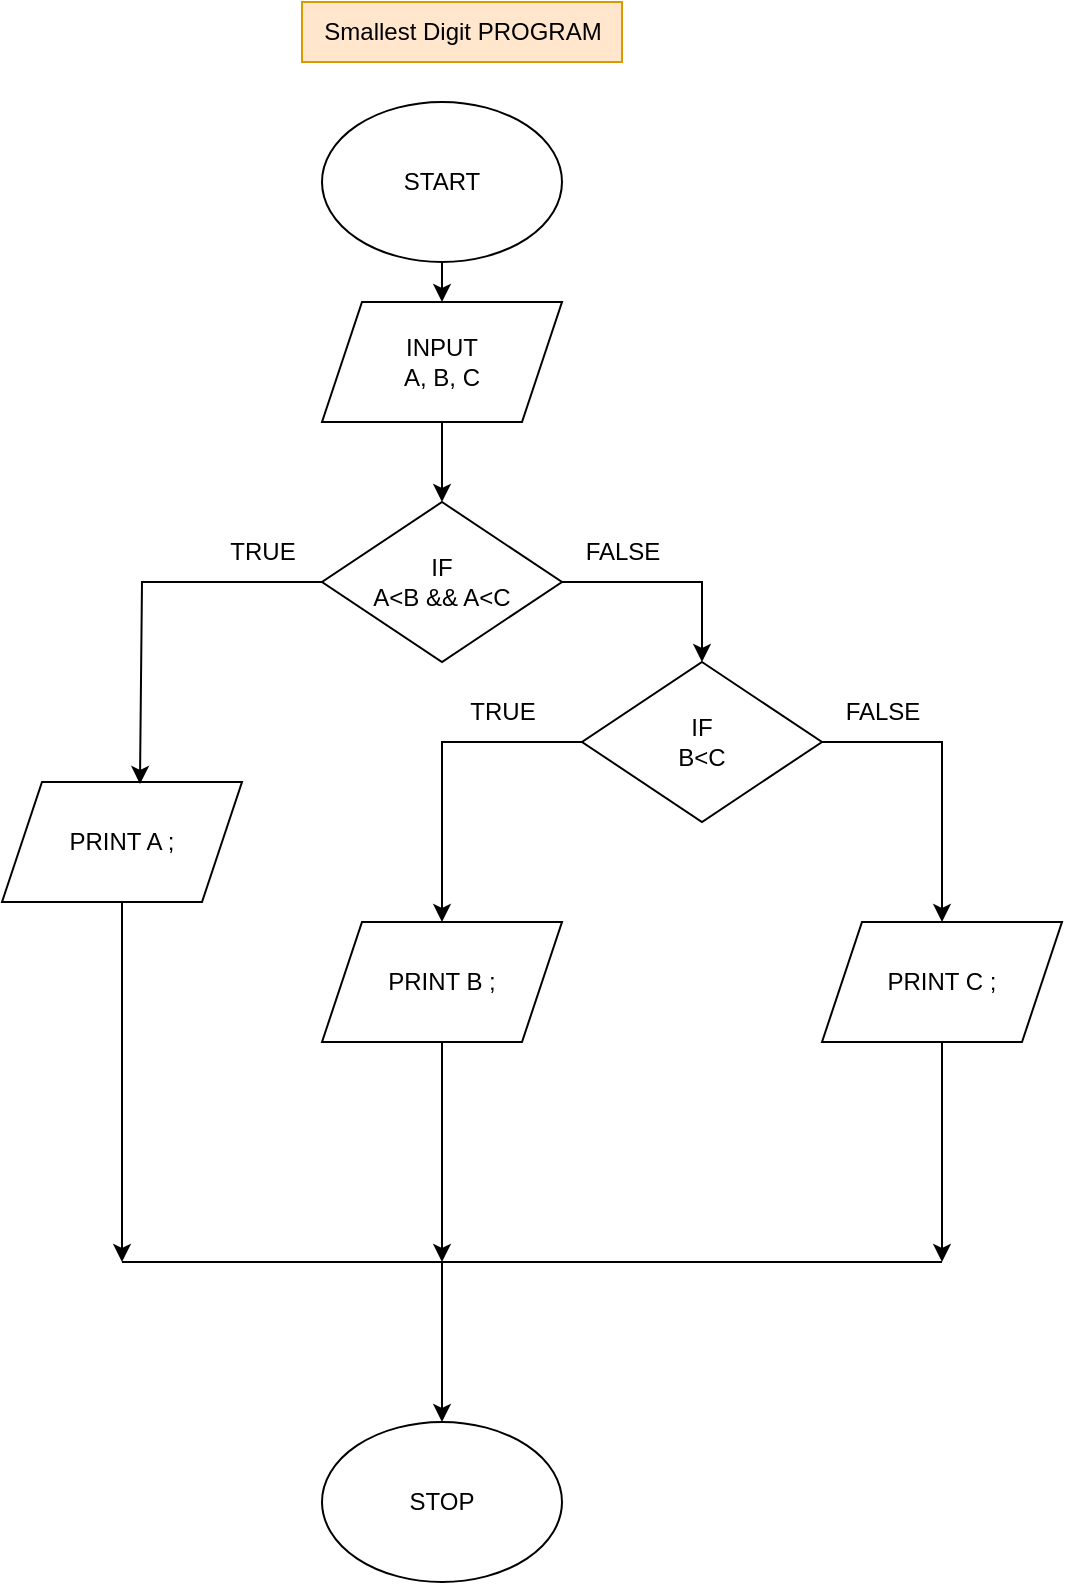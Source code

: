 <mxfile version="20.3.0" type="device"><diagram id="0VyogO4FM-i8yZcJ2f7O" name="Page-1"><mxGraphModel dx="868" dy="553" grid="1" gridSize="10" guides="1" tooltips="1" connect="1" arrows="1" fold="1" page="1" pageScale="1" pageWidth="850" pageHeight="1100" math="0" shadow="0"><root><mxCell id="0"/><mxCell id="1" parent="0"/><mxCell id="vOl9gnMwk8UWy4Q2usAW-1" value="START" style="ellipse;whiteSpace=wrap;html=1;" parent="1" vertex="1"><mxGeometry x="370" y="60" width="120" height="80" as="geometry"/></mxCell><mxCell id="vOl9gnMwk8UWy4Q2usAW-2" value="INPUT&lt;br&gt;A, B, C" style="shape=parallelogram;perimeter=parallelogramPerimeter;whiteSpace=wrap;html=1;fixedSize=1;" parent="1" vertex="1"><mxGeometry x="370" y="160" width="120" height="60" as="geometry"/></mxCell><mxCell id="vOl9gnMwk8UWy4Q2usAW-3" value="IF&lt;br&gt;A&amp;lt;B &amp;amp;&amp;amp; A&amp;lt;C" style="rhombus;whiteSpace=wrap;html=1;" parent="1" vertex="1"><mxGeometry x="370" y="260" width="120" height="80" as="geometry"/></mxCell><mxCell id="vOl9gnMwk8UWy4Q2usAW-4" value="" style="endArrow=classic;html=1;rounded=0;exitX=0.5;exitY=1;exitDx=0;exitDy=0;entryX=0.5;entryY=0;entryDx=0;entryDy=0;" parent="1" source="vOl9gnMwk8UWy4Q2usAW-1" target="vOl9gnMwk8UWy4Q2usAW-2" edge="1"><mxGeometry width="50" height="50" relative="1" as="geometry"><mxPoint x="400" y="300" as="sourcePoint"/><mxPoint x="450" y="250" as="targetPoint"/></mxGeometry></mxCell><mxCell id="vOl9gnMwk8UWy4Q2usAW-6" value="" style="endArrow=classic;html=1;rounded=0;exitX=1;exitY=0.5;exitDx=0;exitDy=0;" parent="1" source="vOl9gnMwk8UWy4Q2usAW-3" edge="1"><mxGeometry width="50" height="50" relative="1" as="geometry"><mxPoint x="370" y="370" as="sourcePoint"/><mxPoint x="560" y="340" as="targetPoint"/><Array as="points"><mxPoint x="560" y="300"/></Array></mxGeometry></mxCell><mxCell id="vOl9gnMwk8UWy4Q2usAW-8" value="PRINT A ;" style="shape=parallelogram;perimeter=parallelogramPerimeter;whiteSpace=wrap;html=1;fixedSize=1;" parent="1" vertex="1"><mxGeometry x="210" y="400" width="120" height="60" as="geometry"/></mxCell><mxCell id="vOl9gnMwk8UWy4Q2usAW-10" value="STOP" style="ellipse;whiteSpace=wrap;html=1;" parent="1" vertex="1"><mxGeometry x="370" y="720" width="120" height="80" as="geometry"/></mxCell><mxCell id="vOl9gnMwk8UWy4Q2usAW-13" value="Smallest Digit PROGRAM" style="text;html=1;align=center;verticalAlign=middle;resizable=0;points=[];autosize=1;strokeColor=#d79b00;fillColor=#ffe6cc;shadow=0;sketch=0;" parent="1" vertex="1"><mxGeometry x="360" y="10" width="160" height="30" as="geometry"/></mxCell><mxCell id="-lyToy9baCZDm5cWeOXE-6" value="FALSE" style="text;html=1;align=center;verticalAlign=middle;resizable=0;points=[];autosize=1;strokeColor=none;fillColor=none;" vertex="1" parent="1"><mxGeometry x="490" y="270" width="60" height="30" as="geometry"/></mxCell><mxCell id="-lyToy9baCZDm5cWeOXE-7" value="" style="endArrow=classic;html=1;rounded=0;exitX=1;exitY=0.5;exitDx=0;exitDy=0;entryX=0.5;entryY=0;entryDx=0;entryDy=0;" edge="1" parent="1" source="-lyToy9baCZDm5cWeOXE-24" target="-lyToy9baCZDm5cWeOXE-26"><mxGeometry width="50" height="50" relative="1" as="geometry"><mxPoint x="560" y="550" as="sourcePoint"/><mxPoint x="560" y="580" as="targetPoint"/><Array as="points"><mxPoint x="680" y="380"/></Array></mxGeometry></mxCell><mxCell id="-lyToy9baCZDm5cWeOXE-9" value="TRUE" style="text;html=1;align=center;verticalAlign=middle;resizable=0;points=[];autosize=1;strokeColor=none;fillColor=none;" vertex="1" parent="1"><mxGeometry x="430" y="350" width="60" height="30" as="geometry"/></mxCell><mxCell id="-lyToy9baCZDm5cWeOXE-12" value="" style="endArrow=classic;html=1;rounded=0;exitX=0.5;exitY=1;exitDx=0;exitDy=0;entryX=0.5;entryY=0;entryDx=0;entryDy=0;" edge="1" parent="1" source="vOl9gnMwk8UWy4Q2usAW-2" target="vOl9gnMwk8UWy4Q2usAW-3"><mxGeometry width="50" height="50" relative="1" as="geometry"><mxPoint x="425" y="310" as="sourcePoint"/><mxPoint x="450" y="350" as="targetPoint"/></mxGeometry></mxCell><mxCell id="-lyToy9baCZDm5cWeOXE-15" value="" style="endArrow=classic;html=1;rounded=0;exitX=0;exitY=0.5;exitDx=0;exitDy=0;entryX=-0.017;entryY=1.033;entryDx=0;entryDy=0;entryPerimeter=0;" edge="1" parent="1" source="vOl9gnMwk8UWy4Q2usAW-3"><mxGeometry width="50" height="50" relative="1" as="geometry"><mxPoint x="400" y="310" as="sourcePoint"/><mxPoint x="278.98" y="400.99" as="targetPoint"/><Array as="points"><mxPoint x="280" y="300"/></Array></mxGeometry></mxCell><mxCell id="-lyToy9baCZDm5cWeOXE-20" value="" style="endArrow=classic;html=1;rounded=0;entryX=0.5;entryY=0;entryDx=0;entryDy=0;exitX=0;exitY=0.5;exitDx=0;exitDy=0;" edge="1" parent="1" source="-lyToy9baCZDm5cWeOXE-24" target="-lyToy9baCZDm5cWeOXE-25"><mxGeometry width="50" height="50" relative="1" as="geometry"><mxPoint x="560" y="450" as="sourcePoint"/><mxPoint x="560" y="470" as="targetPoint"/><Array as="points"><mxPoint x="430" y="380"/></Array></mxGeometry></mxCell><mxCell id="-lyToy9baCZDm5cWeOXE-23" value="TRUE" style="text;html=1;align=center;verticalAlign=middle;resizable=0;points=[];autosize=1;strokeColor=none;fillColor=none;" vertex="1" parent="1"><mxGeometry x="310" y="270" width="60" height="30" as="geometry"/></mxCell><mxCell id="-lyToy9baCZDm5cWeOXE-24" value="IF&lt;br&gt;B&amp;lt;C" style="rhombus;whiteSpace=wrap;html=1;" vertex="1" parent="1"><mxGeometry x="500" y="340" width="120" height="80" as="geometry"/></mxCell><mxCell id="-lyToy9baCZDm5cWeOXE-25" value="PRINT B ;" style="shape=parallelogram;perimeter=parallelogramPerimeter;whiteSpace=wrap;html=1;fixedSize=1;" vertex="1" parent="1"><mxGeometry x="370" y="470" width="120" height="60" as="geometry"/></mxCell><mxCell id="-lyToy9baCZDm5cWeOXE-26" value="PRINT C ;" style="shape=parallelogram;perimeter=parallelogramPerimeter;whiteSpace=wrap;html=1;fixedSize=1;" vertex="1" parent="1"><mxGeometry x="620" y="470" width="120" height="60" as="geometry"/></mxCell><mxCell id="-lyToy9baCZDm5cWeOXE-27" value="" style="endArrow=none;html=1;rounded=0;" edge="1" parent="1"><mxGeometry width="50" height="50" relative="1" as="geometry"><mxPoint x="270" y="640" as="sourcePoint"/><mxPoint x="680" y="640" as="targetPoint"/></mxGeometry></mxCell><mxCell id="-lyToy9baCZDm5cWeOXE-28" value="" style="endArrow=classic;html=1;rounded=0;exitX=0.5;exitY=1;exitDx=0;exitDy=0;" edge="1" parent="1" source="vOl9gnMwk8UWy4Q2usAW-8"><mxGeometry width="50" height="50" relative="1" as="geometry"><mxPoint x="380" y="590" as="sourcePoint"/><mxPoint x="270" y="640" as="targetPoint"/></mxGeometry></mxCell><mxCell id="-lyToy9baCZDm5cWeOXE-29" value="" style="endArrow=classic;html=1;rounded=0;exitX=0.5;exitY=1;exitDx=0;exitDy=0;" edge="1" parent="1" source="-lyToy9baCZDm5cWeOXE-25"><mxGeometry width="50" height="50" relative="1" as="geometry"><mxPoint x="370" y="600" as="sourcePoint"/><mxPoint x="430" y="640" as="targetPoint"/></mxGeometry></mxCell><mxCell id="-lyToy9baCZDm5cWeOXE-30" value="" style="endArrow=classic;html=1;rounded=0;exitX=0.5;exitY=1;exitDx=0;exitDy=0;" edge="1" parent="1" source="-lyToy9baCZDm5cWeOXE-26"><mxGeometry width="50" height="50" relative="1" as="geometry"><mxPoint x="380" y="590" as="sourcePoint"/><mxPoint x="680" y="640" as="targetPoint"/></mxGeometry></mxCell><mxCell id="-lyToy9baCZDm5cWeOXE-31" value="" style="endArrow=classic;html=1;rounded=0;entryX=0.5;entryY=0;entryDx=0;entryDy=0;" edge="1" parent="1" target="vOl9gnMwk8UWy4Q2usAW-10"><mxGeometry width="50" height="50" relative="1" as="geometry"><mxPoint x="430" y="640" as="sourcePoint"/><mxPoint x="430" y="540" as="targetPoint"/></mxGeometry></mxCell><mxCell id="-lyToy9baCZDm5cWeOXE-32" value="FALSE" style="text;html=1;align=center;verticalAlign=middle;resizable=0;points=[];autosize=1;strokeColor=none;fillColor=none;" vertex="1" parent="1"><mxGeometry x="620" y="350" width="60" height="30" as="geometry"/></mxCell></root></mxGraphModel></diagram></mxfile>